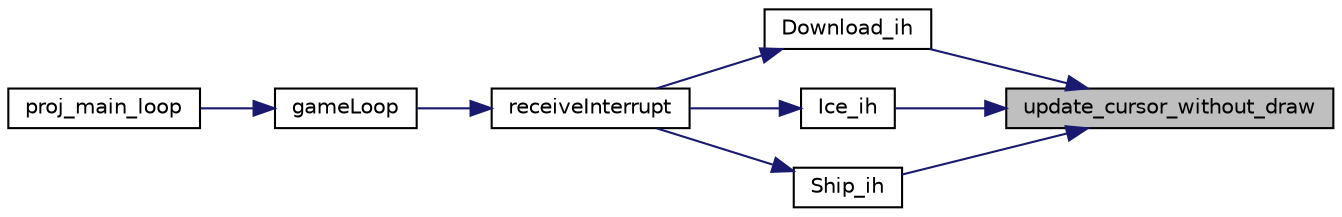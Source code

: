 digraph "update_cursor_without_draw"
{
 // LATEX_PDF_SIZE
  edge [fontname="Helvetica",fontsize="10",labelfontname="Helvetica",labelfontsize="10"];
  node [fontname="Helvetica",fontsize="10",shape=record];
  rankdir="RL";
  Node1 [label="update_cursor_without_draw",height=0.2,width=0.4,color="black", fillcolor="grey75", style="filled", fontcolor="black",tooltip="Changes the cursor position according to it's movement without drawing it."];
  Node1 -> Node2 [dir="back",color="midnightblue",fontsize="10",style="solid",fontname="Helvetica"];
  Node2 [label="Download_ih",height=0.2,width=0.4,color="black", fillcolor="white", style="filled",URL="$_menus_8h.html#a9c8de87df6b864df9da56d638e5045ed",tooltip="Download task interrupt handler."];
  Node2 -> Node3 [dir="back",color="midnightblue",fontsize="10",style="solid",fontname="Helvetica"];
  Node3 [label="receiveInterrupt",height=0.2,width=0.4,color="black", fillcolor="white", style="filled",URL="$_game_8h.html#a2bc13b25628ee7b60fb6d5c72da10d39",tooltip="Redirects the interrupt received to its handler deppending on the current gameMenu."];
  Node3 -> Node4 [dir="back",color="midnightblue",fontsize="10",style="solid",fontname="Helvetica"];
  Node4 [label="gameLoop",height=0.2,width=0.4,color="black", fillcolor="white", style="filled",URL="$_game_8h.html#ae3fcb6ab83836a82d8ab58a853667cba",tooltip="Game main loop, subscribes and receives all the interrupts from each device, in the end unsubscribes ..."];
  Node4 -> Node5 [dir="back",color="midnightblue",fontsize="10",style="solid",fontname="Helvetica"];
  Node5 [label="proj_main_loop",height=0.2,width=0.4,color="black", fillcolor="white", style="filled",URL="$proj_8c.html#a90aad768b0a0b41e4bcacc566b0cae6e",tooltip=" "];
  Node1 -> Node6 [dir="back",color="midnightblue",fontsize="10",style="solid",fontname="Helvetica"];
  Node6 [label="Ice_ih",height=0.2,width=0.4,color="black", fillcolor="white", style="filled",URL="$_menus_8h.html#a2c868904f0707add63b5b8dad5a0fb70",tooltip="Ice task interrupt handler."];
  Node6 -> Node3 [dir="back",color="midnightblue",fontsize="10",style="solid",fontname="Helvetica"];
  Node1 -> Node7 [dir="back",color="midnightblue",fontsize="10",style="solid",fontname="Helvetica"];
  Node7 [label="Ship_ih",height=0.2,width=0.4,color="black", fillcolor="white", style="filled",URL="$_menus_8h.html#a75e8944d5ec282e8efbbaec5b8c46fb1",tooltip="Ship task interrupt handler."];
  Node7 -> Node3 [dir="back",color="midnightblue",fontsize="10",style="solid",fontname="Helvetica"];
}
